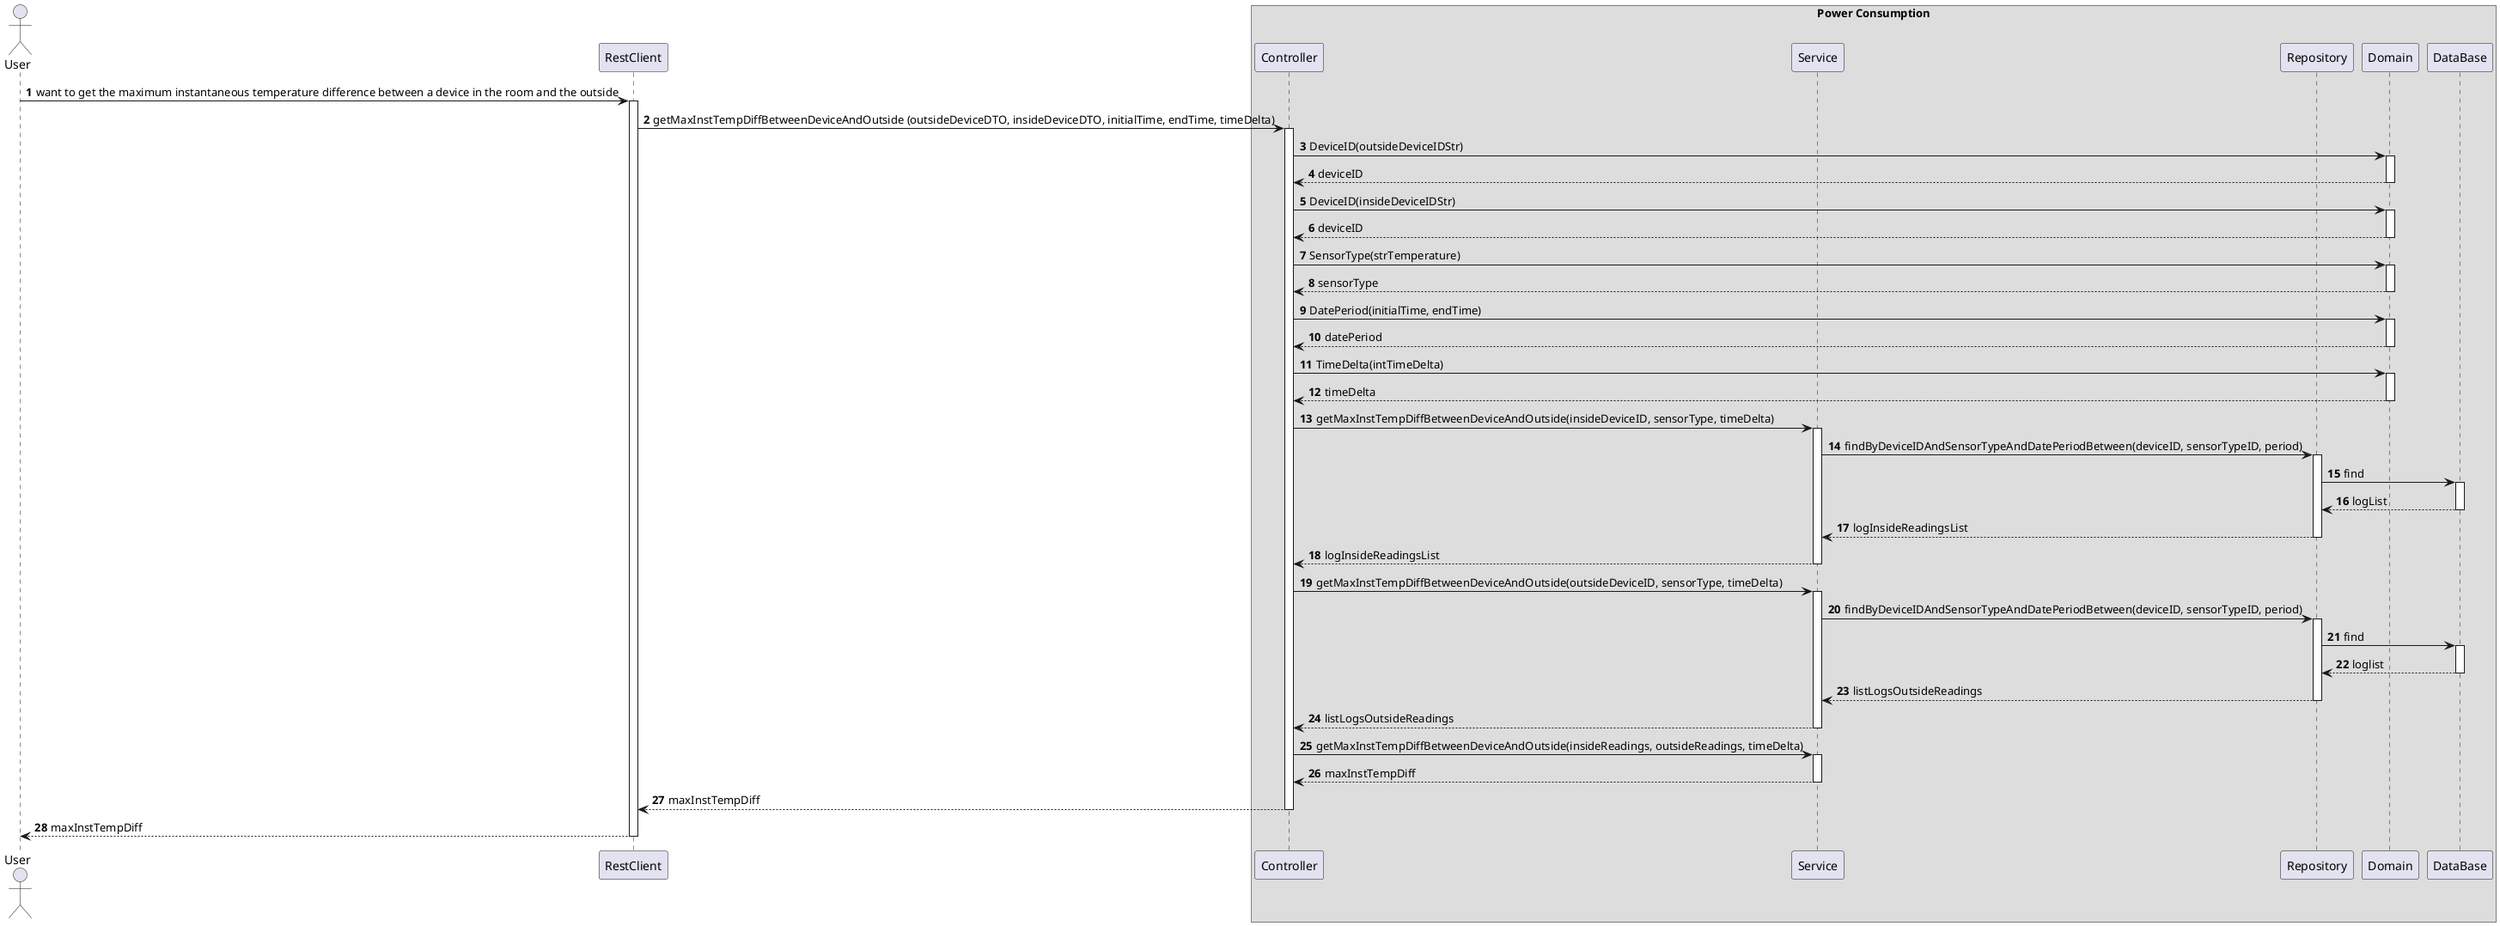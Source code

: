 @startuml
'https://plantuml.com/sequence-diagram

actor "User" as User
participant RestClient as "RestClient"
box "Power Consumption"
participant Controller as "Controller"
participant Service as "Service"
participant Repository as "Repository"
participant Domain as "Domain"
participant DataBase as "DataBase"
end box

autonumber

User -> RestClient :  want to get the maximum instantaneous temperature difference between a device in the room and the outside

activate RestClient

RestClient -> Controller: getMaxInstTempDiffBetweenDeviceAndOutside (outsideDeviceDTO, insideDeviceDTO, initialTime, endTime, timeDelta)

activate Controller

Controller -> Domain :DeviceID(outsideDeviceIDStr)
activate Domain
Domain --> Controller : deviceID
deactivate Domain

Controller -> Domain: DeviceID(insideDeviceIDStr)
activate Domain
Domain --> Controller : deviceID
deactivate Domain

Controller -> Domain: SensorType(strTemperature)
activate Domain
Domain --> Controller : sensorType
deactivate Domain

Controller -> Domain: DatePeriod(initialTime, endTime)
activate Domain
Domain --> Controller : datePeriod
deactivate Domain

Controller -> Domain: TimeDelta(intTimeDelta)
activate Domain
Domain --> Controller : timeDelta
deactivate Domain

Controller -> Service: getMaxInstTempDiffBetweenDeviceAndOutside(insideDeviceID, sensorType, timeDelta)
activate Service
Service -> Repository: findByDeviceIDAndSensorTypeAndDatePeriodBetween(deviceID, sensorTypeID, period)

activate Repository
Repository -> DataBase: find
activate DataBase
DataBase --> Repository: logList
deactivate DataBase

Repository --> Service: logInsideReadingsList
deactivate Repository

Service --> Controller: logInsideReadingsList
deactivate Service

Controller -> Service: getMaxInstTempDiffBetweenDeviceAndOutside(outsideDeviceID, sensorType, timeDelta)
activate Service
Service -> Repository: findByDeviceIDAndSensorTypeAndDatePeriodBetween(deviceID, sensorTypeID, period)

activate Repository
Repository -> DataBase: find
activate DataBase
DataBase --> Repository: loglist
deactivate DataBase



Repository --> Service: listLogsOutsideReadings
deactivate Repository

Service --> Controller: listLogsOutsideReadings
deactivate Service

Controller -> Service: getMaxInstTempDiffBetweenDeviceAndOutside(insideReadings, outsideReadings, timeDelta)
activate Service

Service --> Controller: maxInstTempDiff
deactivate Service

Controller --> RestClient: maxInstTempDiff
deactivate Controller

RestClient --> User: maxInstTempDiff
deactivate RestClient






@enduml